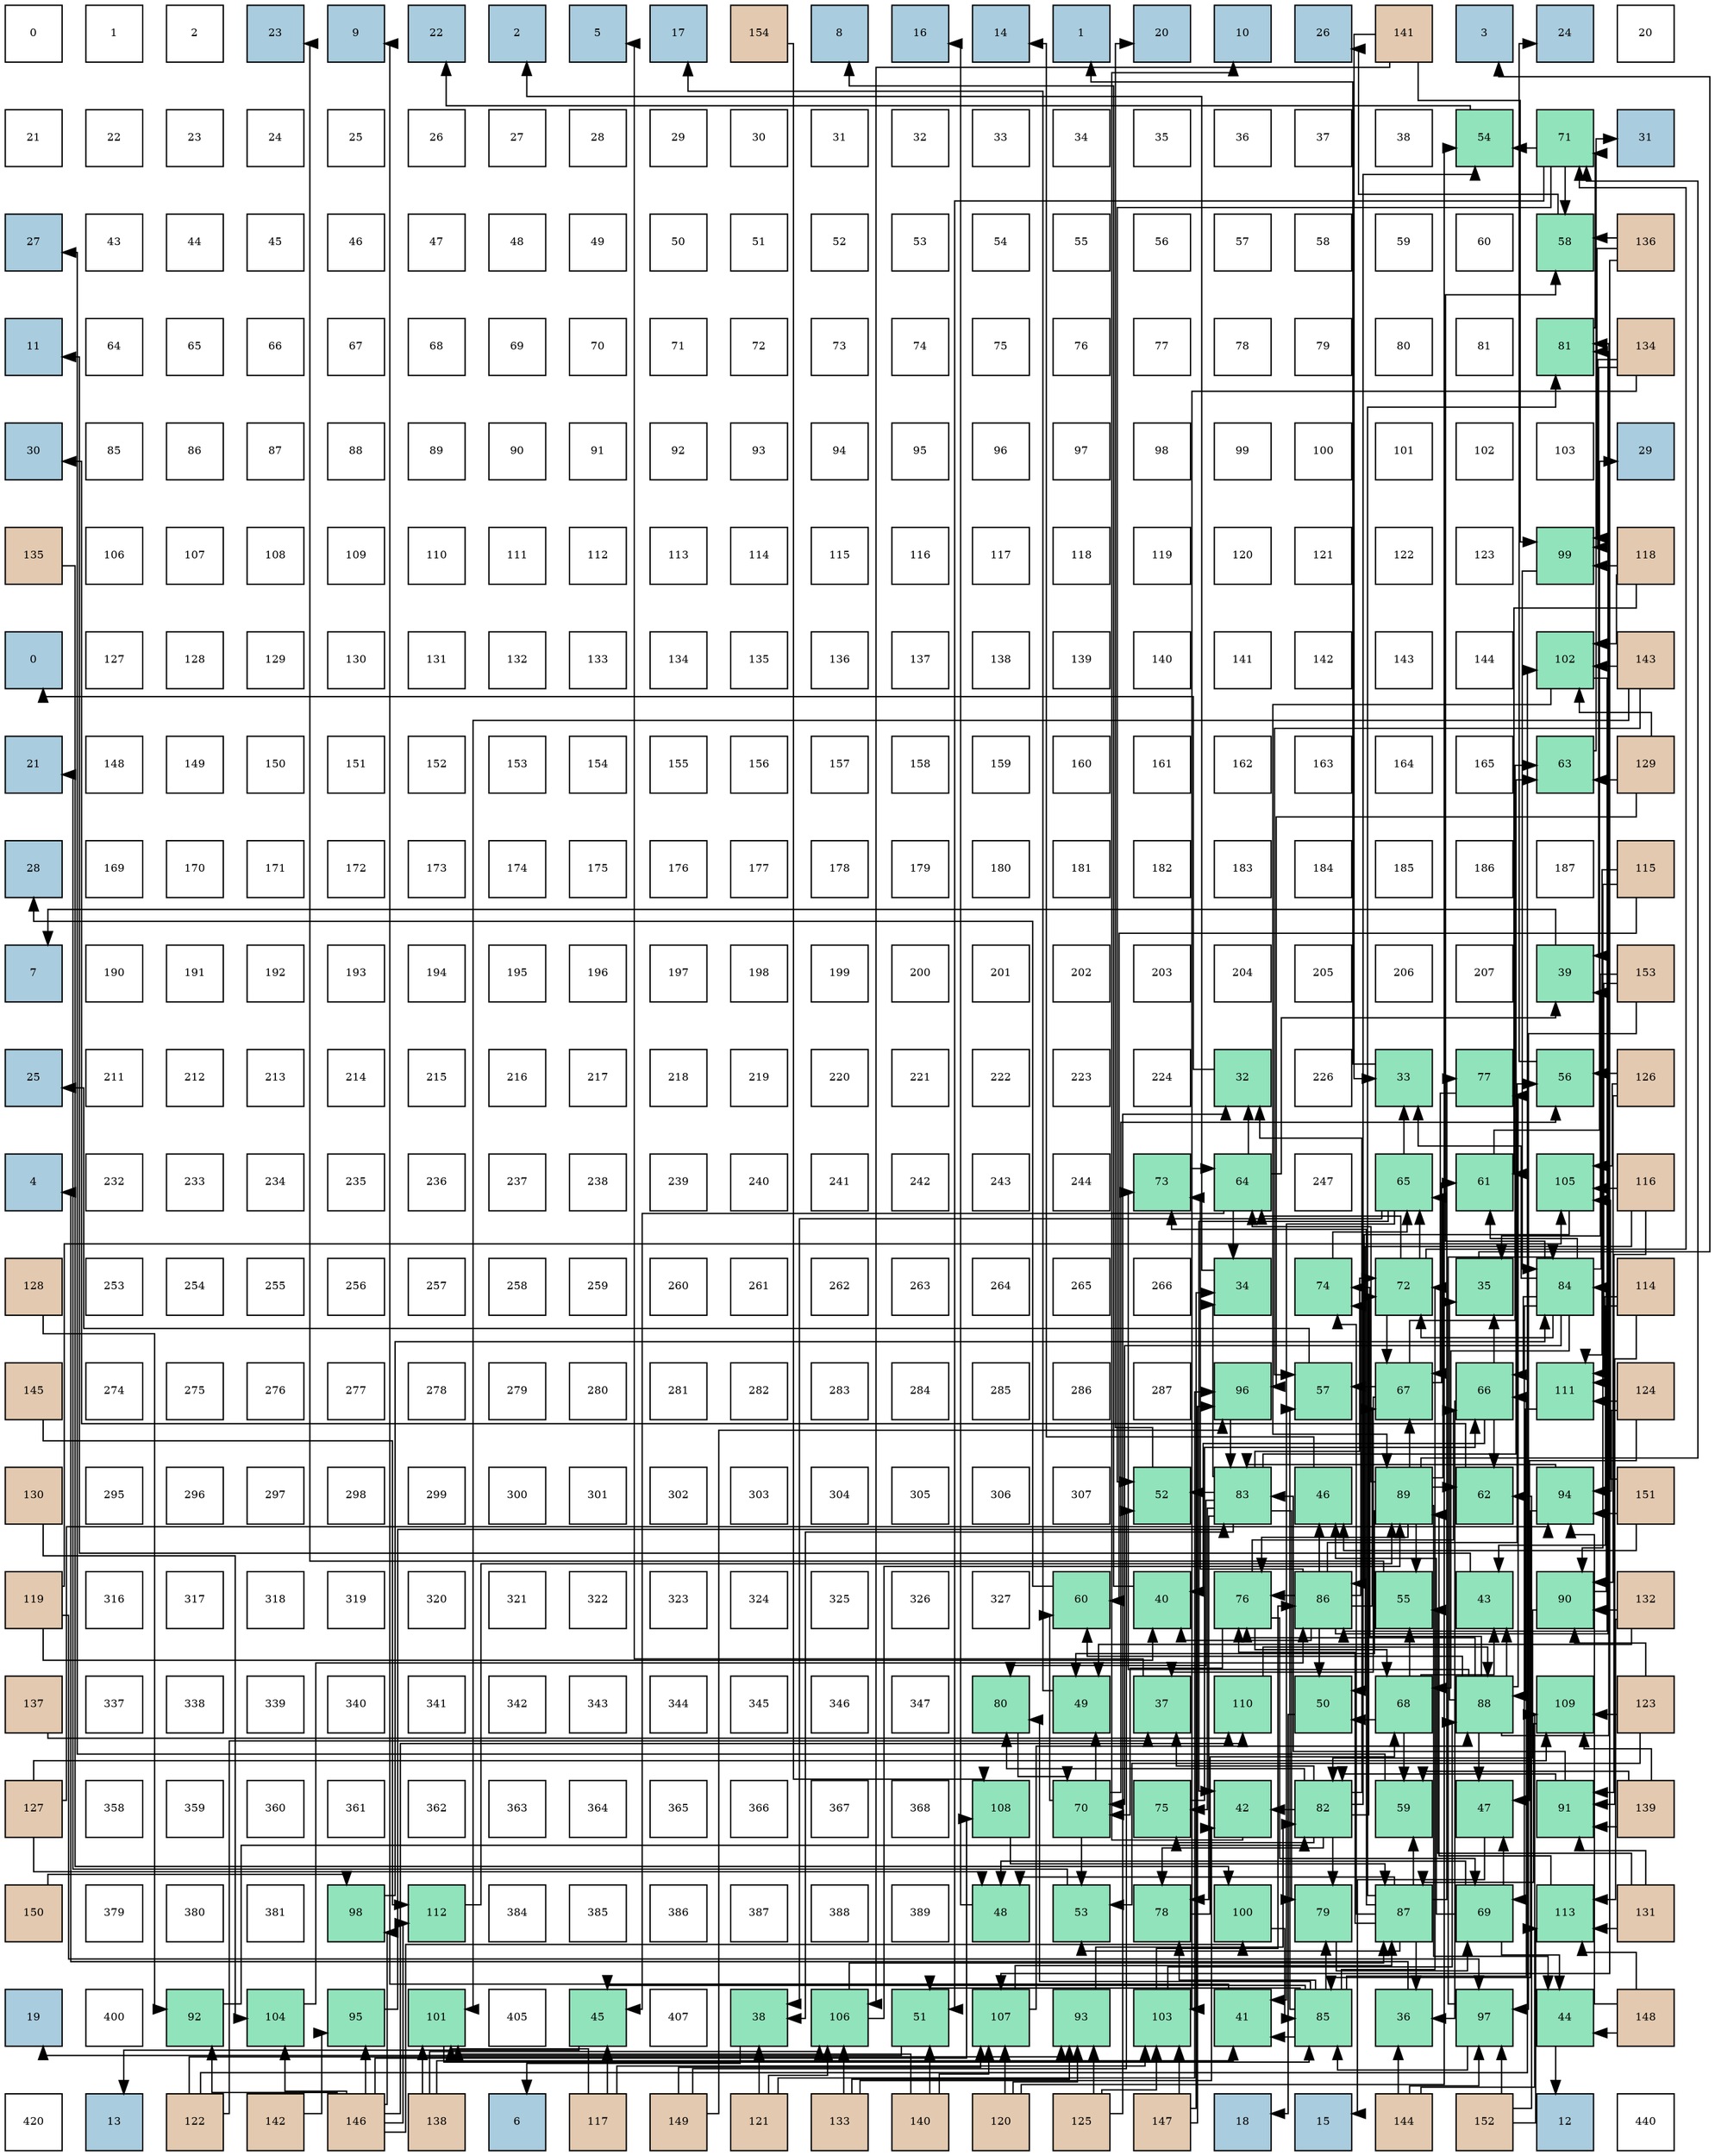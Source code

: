 digraph layout{
 rankdir=TB;
 splines=ortho;
 node [style=filled shape=square fixedsize=true width=0.6];
0[label="0", fontsize=8, fillcolor="#ffffff"];
1[label="1", fontsize=8, fillcolor="#ffffff"];
2[label="2", fontsize=8, fillcolor="#ffffff"];
3[label="23", fontsize=8, fillcolor="#a9ccde"];
4[label="9", fontsize=8, fillcolor="#a9ccde"];
5[label="22", fontsize=8, fillcolor="#a9ccde"];
6[label="2", fontsize=8, fillcolor="#a9ccde"];
7[label="5", fontsize=8, fillcolor="#a9ccde"];
8[label="17", fontsize=8, fillcolor="#a9ccde"];
9[label="154", fontsize=8, fillcolor="#e3c9af"];
10[label="8", fontsize=8, fillcolor="#a9ccde"];
11[label="16", fontsize=8, fillcolor="#a9ccde"];
12[label="14", fontsize=8, fillcolor="#a9ccde"];
13[label="1", fontsize=8, fillcolor="#a9ccde"];
14[label="20", fontsize=8, fillcolor="#a9ccde"];
15[label="10", fontsize=8, fillcolor="#a9ccde"];
16[label="26", fontsize=8, fillcolor="#a9ccde"];
17[label="141", fontsize=8, fillcolor="#e3c9af"];
18[label="3", fontsize=8, fillcolor="#a9ccde"];
19[label="24", fontsize=8, fillcolor="#a9ccde"];
20[label="20", fontsize=8, fillcolor="#ffffff"];
21[label="21", fontsize=8, fillcolor="#ffffff"];
22[label="22", fontsize=8, fillcolor="#ffffff"];
23[label="23", fontsize=8, fillcolor="#ffffff"];
24[label="24", fontsize=8, fillcolor="#ffffff"];
25[label="25", fontsize=8, fillcolor="#ffffff"];
26[label="26", fontsize=8, fillcolor="#ffffff"];
27[label="27", fontsize=8, fillcolor="#ffffff"];
28[label="28", fontsize=8, fillcolor="#ffffff"];
29[label="29", fontsize=8, fillcolor="#ffffff"];
30[label="30", fontsize=8, fillcolor="#ffffff"];
31[label="31", fontsize=8, fillcolor="#ffffff"];
32[label="32", fontsize=8, fillcolor="#ffffff"];
33[label="33", fontsize=8, fillcolor="#ffffff"];
34[label="34", fontsize=8, fillcolor="#ffffff"];
35[label="35", fontsize=8, fillcolor="#ffffff"];
36[label="36", fontsize=8, fillcolor="#ffffff"];
37[label="37", fontsize=8, fillcolor="#ffffff"];
38[label="38", fontsize=8, fillcolor="#ffffff"];
39[label="54", fontsize=8, fillcolor="#91e3bb"];
40[label="71", fontsize=8, fillcolor="#91e3bb"];
41[label="31", fontsize=8, fillcolor="#a9ccde"];
42[label="27", fontsize=8, fillcolor="#a9ccde"];
43[label="43", fontsize=8, fillcolor="#ffffff"];
44[label="44", fontsize=8, fillcolor="#ffffff"];
45[label="45", fontsize=8, fillcolor="#ffffff"];
46[label="46", fontsize=8, fillcolor="#ffffff"];
47[label="47", fontsize=8, fillcolor="#ffffff"];
48[label="48", fontsize=8, fillcolor="#ffffff"];
49[label="49", fontsize=8, fillcolor="#ffffff"];
50[label="50", fontsize=8, fillcolor="#ffffff"];
51[label="51", fontsize=8, fillcolor="#ffffff"];
52[label="52", fontsize=8, fillcolor="#ffffff"];
53[label="53", fontsize=8, fillcolor="#ffffff"];
54[label="54", fontsize=8, fillcolor="#ffffff"];
55[label="55", fontsize=8, fillcolor="#ffffff"];
56[label="56", fontsize=8, fillcolor="#ffffff"];
57[label="57", fontsize=8, fillcolor="#ffffff"];
58[label="58", fontsize=8, fillcolor="#ffffff"];
59[label="59", fontsize=8, fillcolor="#ffffff"];
60[label="60", fontsize=8, fillcolor="#ffffff"];
61[label="58", fontsize=8, fillcolor="#91e3bb"];
62[label="136", fontsize=8, fillcolor="#e3c9af"];
63[label="11", fontsize=8, fillcolor="#a9ccde"];
64[label="64", fontsize=8, fillcolor="#ffffff"];
65[label="65", fontsize=8, fillcolor="#ffffff"];
66[label="66", fontsize=8, fillcolor="#ffffff"];
67[label="67", fontsize=8, fillcolor="#ffffff"];
68[label="68", fontsize=8, fillcolor="#ffffff"];
69[label="69", fontsize=8, fillcolor="#ffffff"];
70[label="70", fontsize=8, fillcolor="#ffffff"];
71[label="71", fontsize=8, fillcolor="#ffffff"];
72[label="72", fontsize=8, fillcolor="#ffffff"];
73[label="73", fontsize=8, fillcolor="#ffffff"];
74[label="74", fontsize=8, fillcolor="#ffffff"];
75[label="75", fontsize=8, fillcolor="#ffffff"];
76[label="76", fontsize=8, fillcolor="#ffffff"];
77[label="77", fontsize=8, fillcolor="#ffffff"];
78[label="78", fontsize=8, fillcolor="#ffffff"];
79[label="79", fontsize=8, fillcolor="#ffffff"];
80[label="80", fontsize=8, fillcolor="#ffffff"];
81[label="81", fontsize=8, fillcolor="#ffffff"];
82[label="81", fontsize=8, fillcolor="#91e3bb"];
83[label="134", fontsize=8, fillcolor="#e3c9af"];
84[label="30", fontsize=8, fillcolor="#a9ccde"];
85[label="85", fontsize=8, fillcolor="#ffffff"];
86[label="86", fontsize=8, fillcolor="#ffffff"];
87[label="87", fontsize=8, fillcolor="#ffffff"];
88[label="88", fontsize=8, fillcolor="#ffffff"];
89[label="89", fontsize=8, fillcolor="#ffffff"];
90[label="90", fontsize=8, fillcolor="#ffffff"];
91[label="91", fontsize=8, fillcolor="#ffffff"];
92[label="92", fontsize=8, fillcolor="#ffffff"];
93[label="93", fontsize=8, fillcolor="#ffffff"];
94[label="94", fontsize=8, fillcolor="#ffffff"];
95[label="95", fontsize=8, fillcolor="#ffffff"];
96[label="96", fontsize=8, fillcolor="#ffffff"];
97[label="97", fontsize=8, fillcolor="#ffffff"];
98[label="98", fontsize=8, fillcolor="#ffffff"];
99[label="99", fontsize=8, fillcolor="#ffffff"];
100[label="100", fontsize=8, fillcolor="#ffffff"];
101[label="101", fontsize=8, fillcolor="#ffffff"];
102[label="102", fontsize=8, fillcolor="#ffffff"];
103[label="103", fontsize=8, fillcolor="#ffffff"];
104[label="29", fontsize=8, fillcolor="#a9ccde"];
105[label="135", fontsize=8, fillcolor="#e3c9af"];
106[label="106", fontsize=8, fillcolor="#ffffff"];
107[label="107", fontsize=8, fillcolor="#ffffff"];
108[label="108", fontsize=8, fillcolor="#ffffff"];
109[label="109", fontsize=8, fillcolor="#ffffff"];
110[label="110", fontsize=8, fillcolor="#ffffff"];
111[label="111", fontsize=8, fillcolor="#ffffff"];
112[label="112", fontsize=8, fillcolor="#ffffff"];
113[label="113", fontsize=8, fillcolor="#ffffff"];
114[label="114", fontsize=8, fillcolor="#ffffff"];
115[label="115", fontsize=8, fillcolor="#ffffff"];
116[label="116", fontsize=8, fillcolor="#ffffff"];
117[label="117", fontsize=8, fillcolor="#ffffff"];
118[label="118", fontsize=8, fillcolor="#ffffff"];
119[label="119", fontsize=8, fillcolor="#ffffff"];
120[label="120", fontsize=8, fillcolor="#ffffff"];
121[label="121", fontsize=8, fillcolor="#ffffff"];
122[label="122", fontsize=8, fillcolor="#ffffff"];
123[label="123", fontsize=8, fillcolor="#ffffff"];
124[label="99", fontsize=8, fillcolor="#91e3bb"];
125[label="118", fontsize=8, fillcolor="#e3c9af"];
126[label="0", fontsize=8, fillcolor="#a9ccde"];
127[label="127", fontsize=8, fillcolor="#ffffff"];
128[label="128", fontsize=8, fillcolor="#ffffff"];
129[label="129", fontsize=8, fillcolor="#ffffff"];
130[label="130", fontsize=8, fillcolor="#ffffff"];
131[label="131", fontsize=8, fillcolor="#ffffff"];
132[label="132", fontsize=8, fillcolor="#ffffff"];
133[label="133", fontsize=8, fillcolor="#ffffff"];
134[label="134", fontsize=8, fillcolor="#ffffff"];
135[label="135", fontsize=8, fillcolor="#ffffff"];
136[label="136", fontsize=8, fillcolor="#ffffff"];
137[label="137", fontsize=8, fillcolor="#ffffff"];
138[label="138", fontsize=8, fillcolor="#ffffff"];
139[label="139", fontsize=8, fillcolor="#ffffff"];
140[label="140", fontsize=8, fillcolor="#ffffff"];
141[label="141", fontsize=8, fillcolor="#ffffff"];
142[label="142", fontsize=8, fillcolor="#ffffff"];
143[label="143", fontsize=8, fillcolor="#ffffff"];
144[label="144", fontsize=8, fillcolor="#ffffff"];
145[label="102", fontsize=8, fillcolor="#91e3bb"];
146[label="143", fontsize=8, fillcolor="#e3c9af"];
147[label="21", fontsize=8, fillcolor="#a9ccde"];
148[label="148", fontsize=8, fillcolor="#ffffff"];
149[label="149", fontsize=8, fillcolor="#ffffff"];
150[label="150", fontsize=8, fillcolor="#ffffff"];
151[label="151", fontsize=8, fillcolor="#ffffff"];
152[label="152", fontsize=8, fillcolor="#ffffff"];
153[label="153", fontsize=8, fillcolor="#ffffff"];
154[label="154", fontsize=8, fillcolor="#ffffff"];
155[label="155", fontsize=8, fillcolor="#ffffff"];
156[label="156", fontsize=8, fillcolor="#ffffff"];
157[label="157", fontsize=8, fillcolor="#ffffff"];
158[label="158", fontsize=8, fillcolor="#ffffff"];
159[label="159", fontsize=8, fillcolor="#ffffff"];
160[label="160", fontsize=8, fillcolor="#ffffff"];
161[label="161", fontsize=8, fillcolor="#ffffff"];
162[label="162", fontsize=8, fillcolor="#ffffff"];
163[label="163", fontsize=8, fillcolor="#ffffff"];
164[label="164", fontsize=8, fillcolor="#ffffff"];
165[label="165", fontsize=8, fillcolor="#ffffff"];
166[label="63", fontsize=8, fillcolor="#91e3bb"];
167[label="129", fontsize=8, fillcolor="#e3c9af"];
168[label="28", fontsize=8, fillcolor="#a9ccde"];
169[label="169", fontsize=8, fillcolor="#ffffff"];
170[label="170", fontsize=8, fillcolor="#ffffff"];
171[label="171", fontsize=8, fillcolor="#ffffff"];
172[label="172", fontsize=8, fillcolor="#ffffff"];
173[label="173", fontsize=8, fillcolor="#ffffff"];
174[label="174", fontsize=8, fillcolor="#ffffff"];
175[label="175", fontsize=8, fillcolor="#ffffff"];
176[label="176", fontsize=8, fillcolor="#ffffff"];
177[label="177", fontsize=8, fillcolor="#ffffff"];
178[label="178", fontsize=8, fillcolor="#ffffff"];
179[label="179", fontsize=8, fillcolor="#ffffff"];
180[label="180", fontsize=8, fillcolor="#ffffff"];
181[label="181", fontsize=8, fillcolor="#ffffff"];
182[label="182", fontsize=8, fillcolor="#ffffff"];
183[label="183", fontsize=8, fillcolor="#ffffff"];
184[label="184", fontsize=8, fillcolor="#ffffff"];
185[label="185", fontsize=8, fillcolor="#ffffff"];
186[label="186", fontsize=8, fillcolor="#ffffff"];
187[label="187", fontsize=8, fillcolor="#ffffff"];
188[label="115", fontsize=8, fillcolor="#e3c9af"];
189[label="7", fontsize=8, fillcolor="#a9ccde"];
190[label="190", fontsize=8, fillcolor="#ffffff"];
191[label="191", fontsize=8, fillcolor="#ffffff"];
192[label="192", fontsize=8, fillcolor="#ffffff"];
193[label="193", fontsize=8, fillcolor="#ffffff"];
194[label="194", fontsize=8, fillcolor="#ffffff"];
195[label="195", fontsize=8, fillcolor="#ffffff"];
196[label="196", fontsize=8, fillcolor="#ffffff"];
197[label="197", fontsize=8, fillcolor="#ffffff"];
198[label="198", fontsize=8, fillcolor="#ffffff"];
199[label="199", fontsize=8, fillcolor="#ffffff"];
200[label="200", fontsize=8, fillcolor="#ffffff"];
201[label="201", fontsize=8, fillcolor="#ffffff"];
202[label="202", fontsize=8, fillcolor="#ffffff"];
203[label="203", fontsize=8, fillcolor="#ffffff"];
204[label="204", fontsize=8, fillcolor="#ffffff"];
205[label="205", fontsize=8, fillcolor="#ffffff"];
206[label="206", fontsize=8, fillcolor="#ffffff"];
207[label="207", fontsize=8, fillcolor="#ffffff"];
208[label="39", fontsize=8, fillcolor="#91e3bb"];
209[label="153", fontsize=8, fillcolor="#e3c9af"];
210[label="25", fontsize=8, fillcolor="#a9ccde"];
211[label="211", fontsize=8, fillcolor="#ffffff"];
212[label="212", fontsize=8, fillcolor="#ffffff"];
213[label="213", fontsize=8, fillcolor="#ffffff"];
214[label="214", fontsize=8, fillcolor="#ffffff"];
215[label="215", fontsize=8, fillcolor="#ffffff"];
216[label="216", fontsize=8, fillcolor="#ffffff"];
217[label="217", fontsize=8, fillcolor="#ffffff"];
218[label="218", fontsize=8, fillcolor="#ffffff"];
219[label="219", fontsize=8, fillcolor="#ffffff"];
220[label="220", fontsize=8, fillcolor="#ffffff"];
221[label="221", fontsize=8, fillcolor="#ffffff"];
222[label="222", fontsize=8, fillcolor="#ffffff"];
223[label="223", fontsize=8, fillcolor="#ffffff"];
224[label="224", fontsize=8, fillcolor="#ffffff"];
225[label="32", fontsize=8, fillcolor="#91e3bb"];
226[label="226", fontsize=8, fillcolor="#ffffff"];
227[label="33", fontsize=8, fillcolor="#91e3bb"];
228[label="77", fontsize=8, fillcolor="#91e3bb"];
229[label="56", fontsize=8, fillcolor="#91e3bb"];
230[label="126", fontsize=8, fillcolor="#e3c9af"];
231[label="4", fontsize=8, fillcolor="#a9ccde"];
232[label="232", fontsize=8, fillcolor="#ffffff"];
233[label="233", fontsize=8, fillcolor="#ffffff"];
234[label="234", fontsize=8, fillcolor="#ffffff"];
235[label="235", fontsize=8, fillcolor="#ffffff"];
236[label="236", fontsize=8, fillcolor="#ffffff"];
237[label="237", fontsize=8, fillcolor="#ffffff"];
238[label="238", fontsize=8, fillcolor="#ffffff"];
239[label="239", fontsize=8, fillcolor="#ffffff"];
240[label="240", fontsize=8, fillcolor="#ffffff"];
241[label="241", fontsize=8, fillcolor="#ffffff"];
242[label="242", fontsize=8, fillcolor="#ffffff"];
243[label="243", fontsize=8, fillcolor="#ffffff"];
244[label="244", fontsize=8, fillcolor="#ffffff"];
245[label="73", fontsize=8, fillcolor="#91e3bb"];
246[label="64", fontsize=8, fillcolor="#91e3bb"];
247[label="247", fontsize=8, fillcolor="#ffffff"];
248[label="65", fontsize=8, fillcolor="#91e3bb"];
249[label="61", fontsize=8, fillcolor="#91e3bb"];
250[label="105", fontsize=8, fillcolor="#91e3bb"];
251[label="116", fontsize=8, fillcolor="#e3c9af"];
252[label="128", fontsize=8, fillcolor="#e3c9af"];
253[label="253", fontsize=8, fillcolor="#ffffff"];
254[label="254", fontsize=8, fillcolor="#ffffff"];
255[label="255", fontsize=8, fillcolor="#ffffff"];
256[label="256", fontsize=8, fillcolor="#ffffff"];
257[label="257", fontsize=8, fillcolor="#ffffff"];
258[label="258", fontsize=8, fillcolor="#ffffff"];
259[label="259", fontsize=8, fillcolor="#ffffff"];
260[label="260", fontsize=8, fillcolor="#ffffff"];
261[label="261", fontsize=8, fillcolor="#ffffff"];
262[label="262", fontsize=8, fillcolor="#ffffff"];
263[label="263", fontsize=8, fillcolor="#ffffff"];
264[label="264", fontsize=8, fillcolor="#ffffff"];
265[label="265", fontsize=8, fillcolor="#ffffff"];
266[label="266", fontsize=8, fillcolor="#ffffff"];
267[label="34", fontsize=8, fillcolor="#91e3bb"];
268[label="74", fontsize=8, fillcolor="#91e3bb"];
269[label="72", fontsize=8, fillcolor="#91e3bb"];
270[label="35", fontsize=8, fillcolor="#91e3bb"];
271[label="84", fontsize=8, fillcolor="#91e3bb"];
272[label="114", fontsize=8, fillcolor="#e3c9af"];
273[label="145", fontsize=8, fillcolor="#e3c9af"];
274[label="274", fontsize=8, fillcolor="#ffffff"];
275[label="275", fontsize=8, fillcolor="#ffffff"];
276[label="276", fontsize=8, fillcolor="#ffffff"];
277[label="277", fontsize=8, fillcolor="#ffffff"];
278[label="278", fontsize=8, fillcolor="#ffffff"];
279[label="279", fontsize=8, fillcolor="#ffffff"];
280[label="280", fontsize=8, fillcolor="#ffffff"];
281[label="281", fontsize=8, fillcolor="#ffffff"];
282[label="282", fontsize=8, fillcolor="#ffffff"];
283[label="283", fontsize=8, fillcolor="#ffffff"];
284[label="284", fontsize=8, fillcolor="#ffffff"];
285[label="285", fontsize=8, fillcolor="#ffffff"];
286[label="286", fontsize=8, fillcolor="#ffffff"];
287[label="287", fontsize=8, fillcolor="#ffffff"];
288[label="96", fontsize=8, fillcolor="#91e3bb"];
289[label="57", fontsize=8, fillcolor="#91e3bb"];
290[label="67", fontsize=8, fillcolor="#91e3bb"];
291[label="66", fontsize=8, fillcolor="#91e3bb"];
292[label="111", fontsize=8, fillcolor="#91e3bb"];
293[label="124", fontsize=8, fillcolor="#e3c9af"];
294[label="130", fontsize=8, fillcolor="#e3c9af"];
295[label="295", fontsize=8, fillcolor="#ffffff"];
296[label="296", fontsize=8, fillcolor="#ffffff"];
297[label="297", fontsize=8, fillcolor="#ffffff"];
298[label="298", fontsize=8, fillcolor="#ffffff"];
299[label="299", fontsize=8, fillcolor="#ffffff"];
300[label="300", fontsize=8, fillcolor="#ffffff"];
301[label="301", fontsize=8, fillcolor="#ffffff"];
302[label="302", fontsize=8, fillcolor="#ffffff"];
303[label="303", fontsize=8, fillcolor="#ffffff"];
304[label="304", fontsize=8, fillcolor="#ffffff"];
305[label="305", fontsize=8, fillcolor="#ffffff"];
306[label="306", fontsize=8, fillcolor="#ffffff"];
307[label="307", fontsize=8, fillcolor="#ffffff"];
308[label="52", fontsize=8, fillcolor="#91e3bb"];
309[label="83", fontsize=8, fillcolor="#91e3bb"];
310[label="46", fontsize=8, fillcolor="#91e3bb"];
311[label="89", fontsize=8, fillcolor="#91e3bb"];
312[label="62", fontsize=8, fillcolor="#91e3bb"];
313[label="94", fontsize=8, fillcolor="#91e3bb"];
314[label="151", fontsize=8, fillcolor="#e3c9af"];
315[label="119", fontsize=8, fillcolor="#e3c9af"];
316[label="316", fontsize=8, fillcolor="#ffffff"];
317[label="317", fontsize=8, fillcolor="#ffffff"];
318[label="318", fontsize=8, fillcolor="#ffffff"];
319[label="319", fontsize=8, fillcolor="#ffffff"];
320[label="320", fontsize=8, fillcolor="#ffffff"];
321[label="321", fontsize=8, fillcolor="#ffffff"];
322[label="322", fontsize=8, fillcolor="#ffffff"];
323[label="323", fontsize=8, fillcolor="#ffffff"];
324[label="324", fontsize=8, fillcolor="#ffffff"];
325[label="325", fontsize=8, fillcolor="#ffffff"];
326[label="326", fontsize=8, fillcolor="#ffffff"];
327[label="327", fontsize=8, fillcolor="#ffffff"];
328[label="60", fontsize=8, fillcolor="#91e3bb"];
329[label="40", fontsize=8, fillcolor="#91e3bb"];
330[label="76", fontsize=8, fillcolor="#91e3bb"];
331[label="86", fontsize=8, fillcolor="#91e3bb"];
332[label="55", fontsize=8, fillcolor="#91e3bb"];
333[label="43", fontsize=8, fillcolor="#91e3bb"];
334[label="90", fontsize=8, fillcolor="#91e3bb"];
335[label="132", fontsize=8, fillcolor="#e3c9af"];
336[label="137", fontsize=8, fillcolor="#e3c9af"];
337[label="337", fontsize=8, fillcolor="#ffffff"];
338[label="338", fontsize=8, fillcolor="#ffffff"];
339[label="339", fontsize=8, fillcolor="#ffffff"];
340[label="340", fontsize=8, fillcolor="#ffffff"];
341[label="341", fontsize=8, fillcolor="#ffffff"];
342[label="342", fontsize=8, fillcolor="#ffffff"];
343[label="343", fontsize=8, fillcolor="#ffffff"];
344[label="344", fontsize=8, fillcolor="#ffffff"];
345[label="345", fontsize=8, fillcolor="#ffffff"];
346[label="346", fontsize=8, fillcolor="#ffffff"];
347[label="347", fontsize=8, fillcolor="#ffffff"];
348[label="80", fontsize=8, fillcolor="#91e3bb"];
349[label="49", fontsize=8, fillcolor="#91e3bb"];
350[label="37", fontsize=8, fillcolor="#91e3bb"];
351[label="110", fontsize=8, fillcolor="#91e3bb"];
352[label="50", fontsize=8, fillcolor="#91e3bb"];
353[label="68", fontsize=8, fillcolor="#91e3bb"];
354[label="88", fontsize=8, fillcolor="#91e3bb"];
355[label="109", fontsize=8, fillcolor="#91e3bb"];
356[label="123", fontsize=8, fillcolor="#e3c9af"];
357[label="127", fontsize=8, fillcolor="#e3c9af"];
358[label="358", fontsize=8, fillcolor="#ffffff"];
359[label="359", fontsize=8, fillcolor="#ffffff"];
360[label="360", fontsize=8, fillcolor="#ffffff"];
361[label="361", fontsize=8, fillcolor="#ffffff"];
362[label="362", fontsize=8, fillcolor="#ffffff"];
363[label="363", fontsize=8, fillcolor="#ffffff"];
364[label="364", fontsize=8, fillcolor="#ffffff"];
365[label="365", fontsize=8, fillcolor="#ffffff"];
366[label="366", fontsize=8, fillcolor="#ffffff"];
367[label="367", fontsize=8, fillcolor="#ffffff"];
368[label="368", fontsize=8, fillcolor="#ffffff"];
369[label="108", fontsize=8, fillcolor="#91e3bb"];
370[label="70", fontsize=8, fillcolor="#91e3bb"];
371[label="75", fontsize=8, fillcolor="#91e3bb"];
372[label="42", fontsize=8, fillcolor="#91e3bb"];
373[label="82", fontsize=8, fillcolor="#91e3bb"];
374[label="59", fontsize=8, fillcolor="#91e3bb"];
375[label="47", fontsize=8, fillcolor="#91e3bb"];
376[label="91", fontsize=8, fillcolor="#91e3bb"];
377[label="139", fontsize=8, fillcolor="#e3c9af"];
378[label="150", fontsize=8, fillcolor="#e3c9af"];
379[label="379", fontsize=8, fillcolor="#ffffff"];
380[label="380", fontsize=8, fillcolor="#ffffff"];
381[label="381", fontsize=8, fillcolor="#ffffff"];
382[label="98", fontsize=8, fillcolor="#91e3bb"];
383[label="112", fontsize=8, fillcolor="#91e3bb"];
384[label="384", fontsize=8, fillcolor="#ffffff"];
385[label="385", fontsize=8, fillcolor="#ffffff"];
386[label="386", fontsize=8, fillcolor="#ffffff"];
387[label="387", fontsize=8, fillcolor="#ffffff"];
388[label="388", fontsize=8, fillcolor="#ffffff"];
389[label="389", fontsize=8, fillcolor="#ffffff"];
390[label="48", fontsize=8, fillcolor="#91e3bb"];
391[label="53", fontsize=8, fillcolor="#91e3bb"];
392[label="78", fontsize=8, fillcolor="#91e3bb"];
393[label="100", fontsize=8, fillcolor="#91e3bb"];
394[label="79", fontsize=8, fillcolor="#91e3bb"];
395[label="87", fontsize=8, fillcolor="#91e3bb"];
396[label="69", fontsize=8, fillcolor="#91e3bb"];
397[label="113", fontsize=8, fillcolor="#91e3bb"];
398[label="131", fontsize=8, fillcolor="#e3c9af"];
399[label="19", fontsize=8, fillcolor="#a9ccde"];
400[label="400", fontsize=8, fillcolor="#ffffff"];
401[label="92", fontsize=8, fillcolor="#91e3bb"];
402[label="104", fontsize=8, fillcolor="#91e3bb"];
403[label="95", fontsize=8, fillcolor="#91e3bb"];
404[label="101", fontsize=8, fillcolor="#91e3bb"];
405[label="405", fontsize=8, fillcolor="#ffffff"];
406[label="45", fontsize=8, fillcolor="#91e3bb"];
407[label="407", fontsize=8, fillcolor="#ffffff"];
408[label="38", fontsize=8, fillcolor="#91e3bb"];
409[label="106", fontsize=8, fillcolor="#91e3bb"];
410[label="51", fontsize=8, fillcolor="#91e3bb"];
411[label="107", fontsize=8, fillcolor="#91e3bb"];
412[label="93", fontsize=8, fillcolor="#91e3bb"];
413[label="103", fontsize=8, fillcolor="#91e3bb"];
414[label="41", fontsize=8, fillcolor="#91e3bb"];
415[label="85", fontsize=8, fillcolor="#91e3bb"];
416[label="36", fontsize=8, fillcolor="#91e3bb"];
417[label="97", fontsize=8, fillcolor="#91e3bb"];
418[label="44", fontsize=8, fillcolor="#91e3bb"];
419[label="148", fontsize=8, fillcolor="#e3c9af"];
420[label="420", fontsize=8, fillcolor="#ffffff"];
421[label="13", fontsize=8, fillcolor="#a9ccde"];
422[label="122", fontsize=8, fillcolor="#e3c9af"];
423[label="142", fontsize=8, fillcolor="#e3c9af"];
424[label="146", fontsize=8, fillcolor="#e3c9af"];
425[label="138", fontsize=8, fillcolor="#e3c9af"];
426[label="6", fontsize=8, fillcolor="#a9ccde"];
427[label="117", fontsize=8, fillcolor="#e3c9af"];
428[label="149", fontsize=8, fillcolor="#e3c9af"];
429[label="121", fontsize=8, fillcolor="#e3c9af"];
430[label="133", fontsize=8, fillcolor="#e3c9af"];
431[label="140", fontsize=8, fillcolor="#e3c9af"];
432[label="120", fontsize=8, fillcolor="#e3c9af"];
433[label="125", fontsize=8, fillcolor="#e3c9af"];
434[label="147", fontsize=8, fillcolor="#e3c9af"];
435[label="18", fontsize=8, fillcolor="#a9ccde"];
436[label="15", fontsize=8, fillcolor="#a9ccde"];
437[label="144", fontsize=8, fillcolor="#e3c9af"];
438[label="152", fontsize=8, fillcolor="#e3c9af"];
439[label="12", fontsize=8, fillcolor="#a9ccde"];
440[label="440", fontsize=8, fillcolor="#ffffff"];
edge [constraint=false, style=vis];225 -> 126;
227 -> 13;
267 -> 6;
270 -> 18;
416 -> 231;
350 -> 7;
408 -> 426;
208 -> 189;
329 -> 10;
414 -> 4;
372 -> 15;
333 -> 63;
418 -> 439;
406 -> 421;
310 -> 12;
375 -> 436;
390 -> 11;
349 -> 8;
352 -> 435;
410 -> 399;
308 -> 14;
391 -> 147;
39 -> 5;
332 -> 3;
229 -> 19;
289 -> 210;
61 -> 16;
374 -> 42;
328 -> 168;
249 -> 104;
312 -> 84;
166 -> 41;
246 -> 225;
246 -> 267;
246 -> 208;
246 -> 406;
248 -> 227;
248 -> 408;
248 -> 414;
248 -> 372;
291 -> 270;
291 -> 416;
291 -> 329;
291 -> 312;
290 -> 350;
290 -> 289;
290 -> 249;
290 -> 166;
353 -> 333;
353 -> 352;
353 -> 332;
353 -> 374;
396 -> 418;
396 -> 310;
396 -> 375;
396 -> 390;
370 -> 349;
370 -> 391;
370 -> 229;
370 -> 328;
40 -> 410;
40 -> 308;
40 -> 39;
40 -> 61;
269 -> 246;
269 -> 248;
269 -> 290;
269 -> 40;
245 -> 246;
268 -> 248;
371 -> 291;
330 -> 291;
330 -> 353;
330 -> 396;
330 -> 370;
228 -> 290;
392 -> 353;
394 -> 396;
348 -> 370;
82 -> 40;
373 -> 225;
373 -> 350;
373 -> 372;
373 -> 39;
373 -> 269;
373 -> 371;
373 -> 392;
373 -> 394;
373 -> 348;
309 -> 267;
309 -> 408;
309 -> 308;
309 -> 166;
309 -> 269;
309 -> 371;
309 -> 392;
309 -> 394;
309 -> 348;
271 -> 227;
271 -> 208;
271 -> 61;
271 -> 249;
271 -> 291;
271 -> 353;
271 -> 396;
271 -> 370;
271 -> 269;
415 -> 414;
415 -> 406;
415 -> 410;
415 -> 289;
415 -> 291;
415 -> 269;
415 -> 392;
415 -> 394;
415 -> 348;
331 -> 329;
331 -> 310;
331 -> 352;
331 -> 229;
331 -> 290;
331 -> 245;
331 -> 268;
331 -> 330;
331 -> 82;
395 -> 416;
395 -> 390;
395 -> 391;
395 -> 374;
395 -> 245;
395 -> 268;
395 -> 330;
395 -> 228;
395 -> 82;
354 -> 270;
354 -> 333;
354 -> 375;
354 -> 328;
354 -> 245;
354 -> 268;
354 -> 330;
354 -> 228;
354 -> 82;
311 -> 418;
311 -> 349;
311 -> 332;
311 -> 312;
311 -> 246;
311 -> 248;
311 -> 290;
311 -> 40;
311 -> 330;
334 -> 373;
334 -> 271;
376 -> 373;
376 -> 309;
401 -> 373;
412 -> 373;
313 -> 309;
313 -> 415;
403 -> 309;
288 -> 309;
417 -> 271;
417 -> 415;
382 -> 271;
124 -> 271;
393 -> 415;
404 -> 415;
145 -> 331;
145 -> 311;
413 -> 331;
413 -> 354;
402 -> 331;
250 -> 331;
409 -> 395;
409 -> 311;
411 -> 395;
411 -> 354;
369 -> 395;
355 -> 395;
351 -> 354;
292 -> 354;
383 -> 311;
397 -> 311;
272 -> 333;
272 -> 376;
272 -> 292;
188 -> 328;
188 -> 334;
188 -> 292;
251 -> 352;
251 -> 376;
251 -> 250;
427 -> 406;
427 -> 404;
427 -> 413;
125 -> 249;
125 -> 124;
125 -> 145;
315 -> 329;
315 -> 417;
315 -> 250;
432 -> 39;
432 -> 412;
432 -> 411;
429 -> 408;
429 -> 288;
429 -> 409;
422 -> 350;
422 -> 412;
422 -> 145;
356 -> 391;
356 -> 334;
356 -> 355;
293 -> 375;
293 -> 313;
293 -> 292;
433 -> 225;
433 -> 412;
433 -> 413;
230 -> 229;
230 -> 334;
230 -> 250;
357 -> 390;
357 -> 313;
357 -> 355;
252 -> 401;
167 -> 166;
167 -> 288;
167 -> 145;
294 -> 402;
398 -> 332;
398 -> 376;
398 -> 397;
335 -> 349;
335 -> 334;
335 -> 397;
430 -> 372;
430 -> 412;
430 -> 409;
83 -> 208;
83 -> 124;
83 -> 413;
105 -> 393;
62 -> 61;
62 -> 124;
62 -> 411;
336 -> 351;
425 -> 414;
425 -> 404;
425 -> 409;
377 -> 374;
377 -> 376;
377 -> 355;
431 -> 410;
431 -> 404;
431 -> 411;
17 -> 227;
17 -> 124;
17 -> 409;
423 -> 403;
146 -> 289;
146 -> 404;
146 -> 145;
437 -> 416;
437 -> 417;
437 -> 355;
273 -> 383;
424 -> 401;
424 -> 403;
424 -> 382;
424 -> 393;
424 -> 402;
424 -> 369;
424 -> 351;
424 -> 383;
434 -> 267;
434 -> 288;
434 -> 413;
419 -> 418;
419 -> 313;
419 -> 397;
428 -> 308;
428 -> 288;
428 -> 411;
378 -> 382;
314 -> 310;
314 -> 313;
314 -> 250;
438 -> 312;
438 -> 417;
438 -> 397;
209 -> 270;
209 -> 417;
209 -> 292;
9 -> 369;
edge [constraint=true, style=invis];
0 -> 21 -> 42 -> 63 -> 84 -> 105 -> 126 -> 147 -> 168 -> 189 -> 210 -> 231 -> 252 -> 273 -> 294 -> 315 -> 336 -> 357 -> 378 -> 399 -> 420;
1 -> 22 -> 43 -> 64 -> 85 -> 106 -> 127 -> 148 -> 169 -> 190 -> 211 -> 232 -> 253 -> 274 -> 295 -> 316 -> 337 -> 358 -> 379 -> 400 -> 421;
2 -> 23 -> 44 -> 65 -> 86 -> 107 -> 128 -> 149 -> 170 -> 191 -> 212 -> 233 -> 254 -> 275 -> 296 -> 317 -> 338 -> 359 -> 380 -> 401 -> 422;
3 -> 24 -> 45 -> 66 -> 87 -> 108 -> 129 -> 150 -> 171 -> 192 -> 213 -> 234 -> 255 -> 276 -> 297 -> 318 -> 339 -> 360 -> 381 -> 402 -> 423;
4 -> 25 -> 46 -> 67 -> 88 -> 109 -> 130 -> 151 -> 172 -> 193 -> 214 -> 235 -> 256 -> 277 -> 298 -> 319 -> 340 -> 361 -> 382 -> 403 -> 424;
5 -> 26 -> 47 -> 68 -> 89 -> 110 -> 131 -> 152 -> 173 -> 194 -> 215 -> 236 -> 257 -> 278 -> 299 -> 320 -> 341 -> 362 -> 383 -> 404 -> 425;
6 -> 27 -> 48 -> 69 -> 90 -> 111 -> 132 -> 153 -> 174 -> 195 -> 216 -> 237 -> 258 -> 279 -> 300 -> 321 -> 342 -> 363 -> 384 -> 405 -> 426;
7 -> 28 -> 49 -> 70 -> 91 -> 112 -> 133 -> 154 -> 175 -> 196 -> 217 -> 238 -> 259 -> 280 -> 301 -> 322 -> 343 -> 364 -> 385 -> 406 -> 427;
8 -> 29 -> 50 -> 71 -> 92 -> 113 -> 134 -> 155 -> 176 -> 197 -> 218 -> 239 -> 260 -> 281 -> 302 -> 323 -> 344 -> 365 -> 386 -> 407 -> 428;
9 -> 30 -> 51 -> 72 -> 93 -> 114 -> 135 -> 156 -> 177 -> 198 -> 219 -> 240 -> 261 -> 282 -> 303 -> 324 -> 345 -> 366 -> 387 -> 408 -> 429;
10 -> 31 -> 52 -> 73 -> 94 -> 115 -> 136 -> 157 -> 178 -> 199 -> 220 -> 241 -> 262 -> 283 -> 304 -> 325 -> 346 -> 367 -> 388 -> 409 -> 430;
11 -> 32 -> 53 -> 74 -> 95 -> 116 -> 137 -> 158 -> 179 -> 200 -> 221 -> 242 -> 263 -> 284 -> 305 -> 326 -> 347 -> 368 -> 389 -> 410 -> 431;
12 -> 33 -> 54 -> 75 -> 96 -> 117 -> 138 -> 159 -> 180 -> 201 -> 222 -> 243 -> 264 -> 285 -> 306 -> 327 -> 348 -> 369 -> 390 -> 411 -> 432;
13 -> 34 -> 55 -> 76 -> 97 -> 118 -> 139 -> 160 -> 181 -> 202 -> 223 -> 244 -> 265 -> 286 -> 307 -> 328 -> 349 -> 370 -> 391 -> 412 -> 433;
14 -> 35 -> 56 -> 77 -> 98 -> 119 -> 140 -> 161 -> 182 -> 203 -> 224 -> 245 -> 266 -> 287 -> 308 -> 329 -> 350 -> 371 -> 392 -> 413 -> 434;
15 -> 36 -> 57 -> 78 -> 99 -> 120 -> 141 -> 162 -> 183 -> 204 -> 225 -> 246 -> 267 -> 288 -> 309 -> 330 -> 351 -> 372 -> 393 -> 414 -> 435;
16 -> 37 -> 58 -> 79 -> 100 -> 121 -> 142 -> 163 -> 184 -> 205 -> 226 -> 247 -> 268 -> 289 -> 310 -> 331 -> 352 -> 373 -> 394 -> 415 -> 436;
17 -> 38 -> 59 -> 80 -> 101 -> 122 -> 143 -> 164 -> 185 -> 206 -> 227 -> 248 -> 269 -> 290 -> 311 -> 332 -> 353 -> 374 -> 395 -> 416 -> 437;
18 -> 39 -> 60 -> 81 -> 102 -> 123 -> 144 -> 165 -> 186 -> 207 -> 228 -> 249 -> 270 -> 291 -> 312 -> 333 -> 354 -> 375 -> 396 -> 417 -> 438;
19 -> 40 -> 61 -> 82 -> 103 -> 124 -> 145 -> 166 -> 187 -> 208 -> 229 -> 250 -> 271 -> 292 -> 313 -> 334 -> 355 -> 376 -> 397 -> 418 -> 439;
20 -> 41 -> 62 -> 83 -> 104 -> 125 -> 146 -> 167 -> 188 -> 209 -> 230 -> 251 -> 272 -> 293 -> 314 -> 335 -> 356 -> 377 -> 398 -> 419 -> 440;
rank = same {0 -> 1 -> 2 -> 3 -> 4 -> 5 -> 6 -> 7 -> 8 -> 9 -> 10 -> 11 -> 12 -> 13 -> 14 -> 15 -> 16 -> 17 -> 18 -> 19 -> 20};
rank = same {21 -> 22 -> 23 -> 24 -> 25 -> 26 -> 27 -> 28 -> 29 -> 30 -> 31 -> 32 -> 33 -> 34 -> 35 -> 36 -> 37 -> 38 -> 39 -> 40 -> 41};
rank = same {42 -> 43 -> 44 -> 45 -> 46 -> 47 -> 48 -> 49 -> 50 -> 51 -> 52 -> 53 -> 54 -> 55 -> 56 -> 57 -> 58 -> 59 -> 60 -> 61 -> 62};
rank = same {63 -> 64 -> 65 -> 66 -> 67 -> 68 -> 69 -> 70 -> 71 -> 72 -> 73 -> 74 -> 75 -> 76 -> 77 -> 78 -> 79 -> 80 -> 81 -> 82 -> 83};
rank = same {84 -> 85 -> 86 -> 87 -> 88 -> 89 -> 90 -> 91 -> 92 -> 93 -> 94 -> 95 -> 96 -> 97 -> 98 -> 99 -> 100 -> 101 -> 102 -> 103 -> 104};
rank = same {105 -> 106 -> 107 -> 108 -> 109 -> 110 -> 111 -> 112 -> 113 -> 114 -> 115 -> 116 -> 117 -> 118 -> 119 -> 120 -> 121 -> 122 -> 123 -> 124 -> 125};
rank = same {126 -> 127 -> 128 -> 129 -> 130 -> 131 -> 132 -> 133 -> 134 -> 135 -> 136 -> 137 -> 138 -> 139 -> 140 -> 141 -> 142 -> 143 -> 144 -> 145 -> 146};
rank = same {147 -> 148 -> 149 -> 150 -> 151 -> 152 -> 153 -> 154 -> 155 -> 156 -> 157 -> 158 -> 159 -> 160 -> 161 -> 162 -> 163 -> 164 -> 165 -> 166 -> 167};
rank = same {168 -> 169 -> 170 -> 171 -> 172 -> 173 -> 174 -> 175 -> 176 -> 177 -> 178 -> 179 -> 180 -> 181 -> 182 -> 183 -> 184 -> 185 -> 186 -> 187 -> 188};
rank = same {189 -> 190 -> 191 -> 192 -> 193 -> 194 -> 195 -> 196 -> 197 -> 198 -> 199 -> 200 -> 201 -> 202 -> 203 -> 204 -> 205 -> 206 -> 207 -> 208 -> 209};
rank = same {210 -> 211 -> 212 -> 213 -> 214 -> 215 -> 216 -> 217 -> 218 -> 219 -> 220 -> 221 -> 222 -> 223 -> 224 -> 225 -> 226 -> 227 -> 228 -> 229 -> 230};
rank = same {231 -> 232 -> 233 -> 234 -> 235 -> 236 -> 237 -> 238 -> 239 -> 240 -> 241 -> 242 -> 243 -> 244 -> 245 -> 246 -> 247 -> 248 -> 249 -> 250 -> 251};
rank = same {252 -> 253 -> 254 -> 255 -> 256 -> 257 -> 258 -> 259 -> 260 -> 261 -> 262 -> 263 -> 264 -> 265 -> 266 -> 267 -> 268 -> 269 -> 270 -> 271 -> 272};
rank = same {273 -> 274 -> 275 -> 276 -> 277 -> 278 -> 279 -> 280 -> 281 -> 282 -> 283 -> 284 -> 285 -> 286 -> 287 -> 288 -> 289 -> 290 -> 291 -> 292 -> 293};
rank = same {294 -> 295 -> 296 -> 297 -> 298 -> 299 -> 300 -> 301 -> 302 -> 303 -> 304 -> 305 -> 306 -> 307 -> 308 -> 309 -> 310 -> 311 -> 312 -> 313 -> 314};
rank = same {315 -> 316 -> 317 -> 318 -> 319 -> 320 -> 321 -> 322 -> 323 -> 324 -> 325 -> 326 -> 327 -> 328 -> 329 -> 330 -> 331 -> 332 -> 333 -> 334 -> 335};
rank = same {336 -> 337 -> 338 -> 339 -> 340 -> 341 -> 342 -> 343 -> 344 -> 345 -> 346 -> 347 -> 348 -> 349 -> 350 -> 351 -> 352 -> 353 -> 354 -> 355 -> 356};
rank = same {357 -> 358 -> 359 -> 360 -> 361 -> 362 -> 363 -> 364 -> 365 -> 366 -> 367 -> 368 -> 369 -> 370 -> 371 -> 372 -> 373 -> 374 -> 375 -> 376 -> 377};
rank = same {378 -> 379 -> 380 -> 381 -> 382 -> 383 -> 384 -> 385 -> 386 -> 387 -> 388 -> 389 -> 390 -> 391 -> 392 -> 393 -> 394 -> 395 -> 396 -> 397 -> 398};
rank = same {399 -> 400 -> 401 -> 402 -> 403 -> 404 -> 405 -> 406 -> 407 -> 408 -> 409 -> 410 -> 411 -> 412 -> 413 -> 414 -> 415 -> 416 -> 417 -> 418 -> 419};
rank = same {420 -> 421 -> 422 -> 423 -> 424 -> 425 -> 426 -> 427 -> 428 -> 429 -> 430 -> 431 -> 432 -> 433 -> 434 -> 435 -> 436 -> 437 -> 438 -> 439 -> 440};
}
